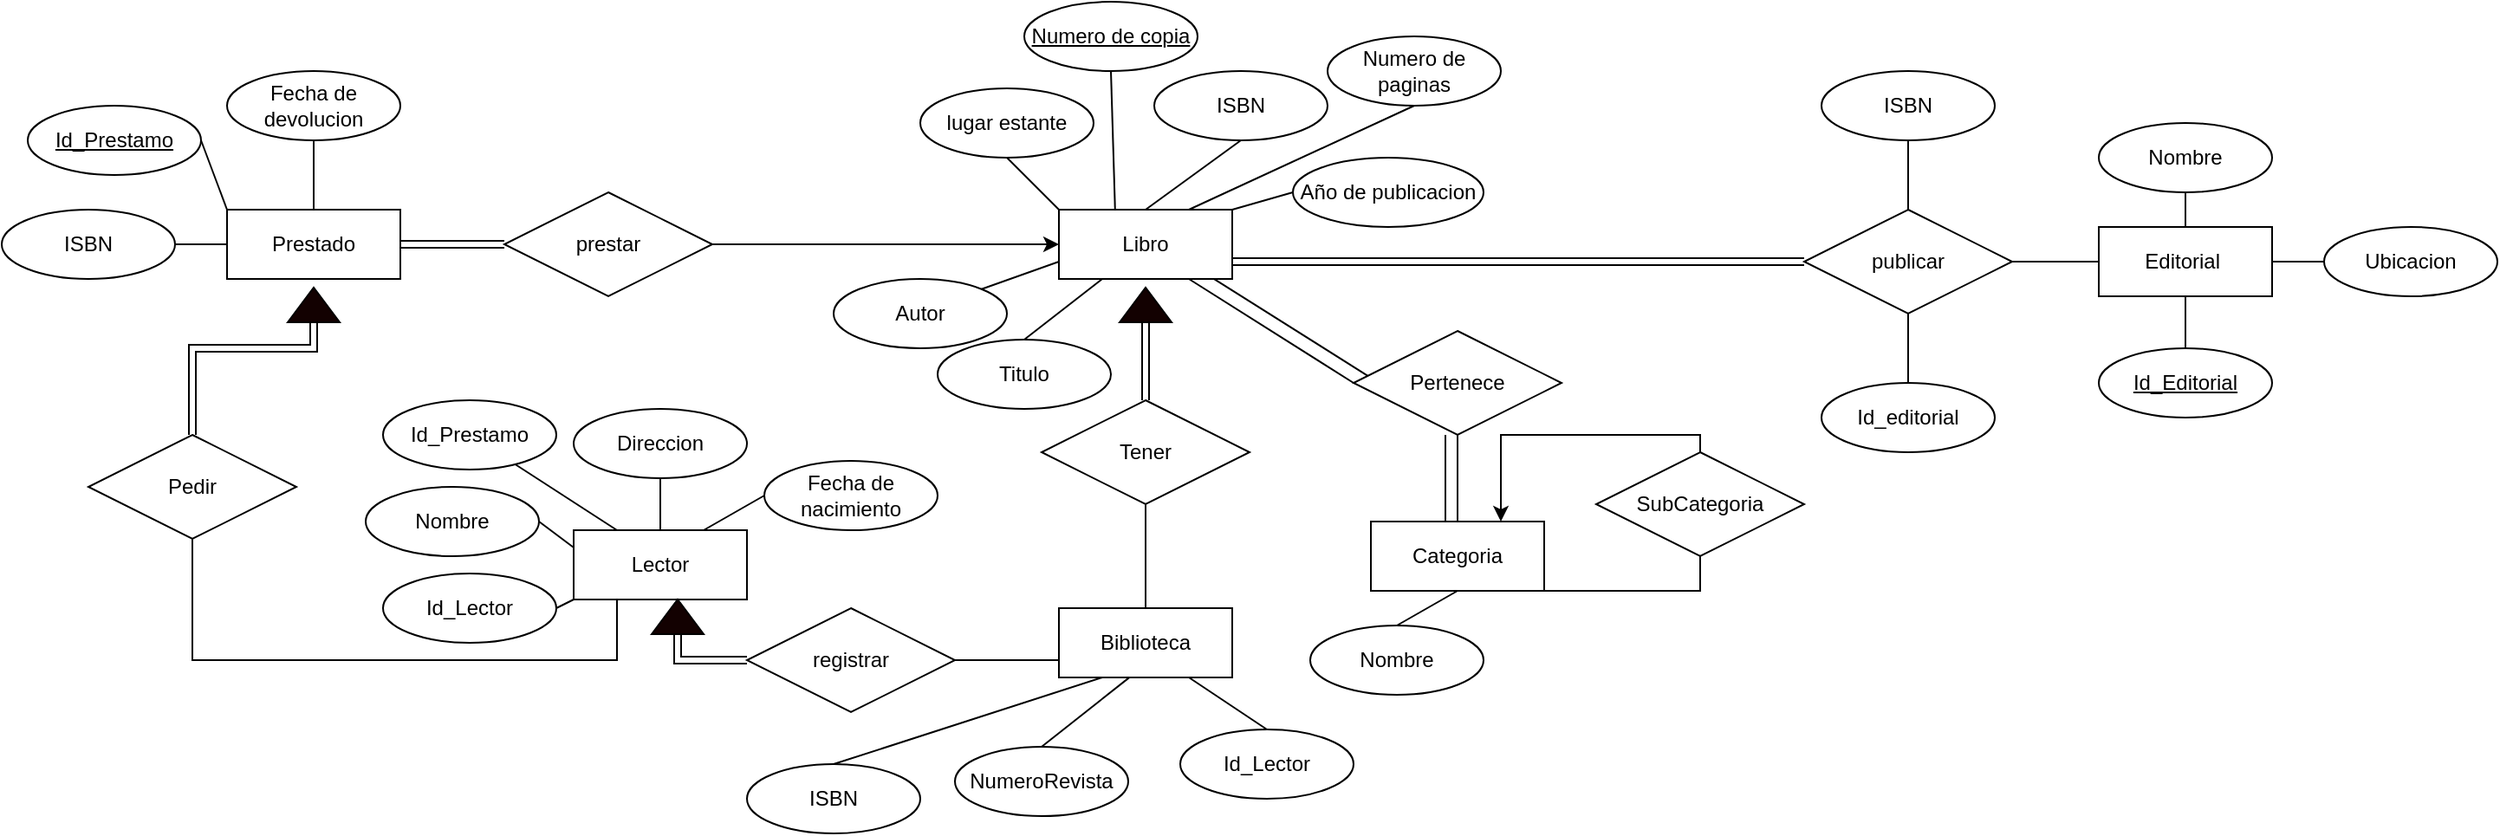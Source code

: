 <mxfile version="24.0.4" type="device">
  <diagram id="R2lEEEUBdFMjLlhIrx00" name="Page-1">
    <mxGraphModel dx="2284" dy="795" grid="1" gridSize="10" guides="1" tooltips="1" connect="1" arrows="1" fold="1" page="1" pageScale="1" pageWidth="850" pageHeight="1100" math="0" shadow="0" extFonts="Permanent Marker^https://fonts.googleapis.com/css?family=Permanent+Marker">
      <root>
        <mxCell id="0" />
        <mxCell id="1" parent="0" />
        <mxCell id="weiZbGKPLra64Cymewj_-1" value="Libro" style="whiteSpace=wrap;html=1;align=center;" parent="1" vertex="1">
          <mxGeometry x="170" y="130" width="100" height="40" as="geometry" />
        </mxCell>
        <mxCell id="weiZbGKPLra64Cymewj_-2" value="Titulo" style="ellipse;whiteSpace=wrap;html=1;align=center;" parent="1" vertex="1">
          <mxGeometry x="100" y="205" width="100" height="40" as="geometry" />
        </mxCell>
        <mxCell id="weiZbGKPLra64Cymewj_-4" value="Año de publicacion" style="ellipse;whiteSpace=wrap;html=1;align=center;" parent="1" vertex="1">
          <mxGeometry x="305" y="100" width="110" height="40" as="geometry" />
        </mxCell>
        <mxCell id="weiZbGKPLra64Cymewj_-5" value="ISBN" style="ellipse;whiteSpace=wrap;html=1;align=center;" parent="1" vertex="1">
          <mxGeometry x="225" y="50" width="100" height="40" as="geometry" />
        </mxCell>
        <mxCell id="weiZbGKPLra64Cymewj_-6" value="lugar estante" style="ellipse;whiteSpace=wrap;html=1;align=center;" parent="1" vertex="1">
          <mxGeometry x="90" y="60" width="100" height="40" as="geometry" />
        </mxCell>
        <mxCell id="weiZbGKPLra64Cymewj_-7" value="Autor" style="ellipse;whiteSpace=wrap;html=1;align=center;" parent="1" vertex="1">
          <mxGeometry x="40" y="170" width="100" height="40" as="geometry" />
        </mxCell>
        <mxCell id="weiZbGKPLra64Cymewj_-8" value="Numero de paginas" style="ellipse;whiteSpace=wrap;html=1;align=center;" parent="1" vertex="1">
          <mxGeometry x="325" y="30" width="100" height="40" as="geometry" />
        </mxCell>
        <mxCell id="weiZbGKPLra64Cymewj_-9" value="" style="endArrow=none;html=1;rounded=0;entryX=0.5;entryY=1;entryDx=0;entryDy=0;exitX=0.324;exitY=-0.005;exitDx=0;exitDy=0;exitPerimeter=0;" parent="1" source="weiZbGKPLra64Cymewj_-1" target="weiZbGKPLra64Cymewj_-34" edge="1">
          <mxGeometry width="50" height="50" relative="1" as="geometry">
            <mxPoint x="150" y="160" as="sourcePoint" />
            <mxPoint x="220" y="110" as="targetPoint" />
          </mxGeometry>
        </mxCell>
        <mxCell id="weiZbGKPLra64Cymewj_-11" value="" style="endArrow=none;html=1;rounded=0;entryX=0.5;entryY=1;entryDx=0;entryDy=0;exitX=0;exitY=0;exitDx=0;exitDy=0;" parent="1" source="weiZbGKPLra64Cymewj_-1" target="weiZbGKPLra64Cymewj_-6" edge="1">
          <mxGeometry width="50" height="50" relative="1" as="geometry">
            <mxPoint x="110" y="185" as="sourcePoint" />
            <mxPoint x="160" y="135" as="targetPoint" />
          </mxGeometry>
        </mxCell>
        <mxCell id="weiZbGKPLra64Cymewj_-13" value="" style="endArrow=none;html=1;rounded=0;exitX=1;exitY=0;exitDx=0;exitDy=0;entryX=0;entryY=0.75;entryDx=0;entryDy=0;" parent="1" source="weiZbGKPLra64Cymewj_-7" target="weiZbGKPLra64Cymewj_-1" edge="1">
          <mxGeometry width="50" height="50" relative="1" as="geometry">
            <mxPoint x="165" y="230" as="sourcePoint" />
            <mxPoint x="215" y="180" as="targetPoint" />
          </mxGeometry>
        </mxCell>
        <mxCell id="weiZbGKPLra64Cymewj_-14" value="" style="endArrow=none;html=1;rounded=0;exitX=0.5;exitY=0;exitDx=0;exitDy=0;entryX=0.25;entryY=1;entryDx=0;entryDy=0;" parent="1" source="weiZbGKPLra64Cymewj_-2" target="weiZbGKPLra64Cymewj_-1" edge="1">
          <mxGeometry width="50" height="50" relative="1" as="geometry">
            <mxPoint x="140" y="310" as="sourcePoint" />
            <mxPoint x="190" y="260" as="targetPoint" />
          </mxGeometry>
        </mxCell>
        <mxCell id="weiZbGKPLra64Cymewj_-16" value="Editorial&amp;nbsp;" style="whiteSpace=wrap;html=1;align=center;" parent="1" vertex="1">
          <mxGeometry x="770" y="140" width="100" height="40" as="geometry" />
        </mxCell>
        <mxCell id="weiZbGKPLra64Cymewj_-17" value="Nombre" style="ellipse;whiteSpace=wrap;html=1;align=center;" parent="1" vertex="1">
          <mxGeometry x="770" y="80" width="100" height="40" as="geometry" />
        </mxCell>
        <mxCell id="weiZbGKPLra64Cymewj_-18" value="Ubicacion" style="ellipse;whiteSpace=wrap;html=1;align=center;" parent="1" vertex="1">
          <mxGeometry x="900" y="140" width="100" height="40" as="geometry" />
        </mxCell>
        <mxCell id="weiZbGKPLra64Cymewj_-20" value="" style="endArrow=none;html=1;rounded=0;exitX=0;exitY=0.5;exitDx=0;exitDy=0;entryX=1;entryY=0.5;entryDx=0;entryDy=0;" parent="1" source="weiZbGKPLra64Cymewj_-18" target="weiZbGKPLra64Cymewj_-16" edge="1">
          <mxGeometry width="50" height="50" relative="1" as="geometry">
            <mxPoint x="880" y="210" as="sourcePoint" />
            <mxPoint x="790" y="100" as="targetPoint" />
          </mxGeometry>
        </mxCell>
        <mxCell id="weiZbGKPLra64Cymewj_-22" value="Lector" style="whiteSpace=wrap;html=1;align=center;" parent="1" vertex="1">
          <mxGeometry x="-110" y="315" width="100" height="40" as="geometry" />
        </mxCell>
        <mxCell id="weiZbGKPLra64Cymewj_-23" value="Fecha de nacimiento" style="ellipse;whiteSpace=wrap;html=1;align=center;" parent="1" vertex="1">
          <mxGeometry y="275" width="100" height="40" as="geometry" />
        </mxCell>
        <mxCell id="weiZbGKPLra64Cymewj_-24" value="Direccion" style="ellipse;whiteSpace=wrap;html=1;align=center;" parent="1" vertex="1">
          <mxGeometry x="-110" y="245" width="100" height="40" as="geometry" />
        </mxCell>
        <mxCell id="weiZbGKPLra64Cymewj_-25" value="Nombre" style="ellipse;whiteSpace=wrap;html=1;align=center;" parent="1" vertex="1">
          <mxGeometry x="-230" y="290" width="100" height="40" as="geometry" />
        </mxCell>
        <mxCell id="weiZbGKPLra64Cymewj_-26" value="Id_Lector" style="ellipse;whiteSpace=wrap;html=1;align=center;" parent="1" vertex="1">
          <mxGeometry x="-220" y="340" width="100" height="40" as="geometry" />
        </mxCell>
        <mxCell id="weiZbGKPLra64Cymewj_-27" value="" style="endArrow=none;html=1;rounded=0;entryX=0.5;entryY=1;entryDx=0;entryDy=0;exitX=0.5;exitY=0;exitDx=0;exitDy=0;" parent="1" source="weiZbGKPLra64Cymewj_-22" target="weiZbGKPLra64Cymewj_-24" edge="1">
          <mxGeometry width="50" height="50" relative="1" as="geometry">
            <mxPoint x="-120" y="325" as="sourcePoint" />
            <mxPoint x="-70" y="275" as="targetPoint" />
          </mxGeometry>
        </mxCell>
        <mxCell id="weiZbGKPLra64Cymewj_-28" value="" style="endArrow=none;html=1;rounded=0;exitX=0;exitY=0.5;exitDx=0;exitDy=0;entryX=0.75;entryY=0;entryDx=0;entryDy=0;" parent="1" source="weiZbGKPLra64Cymewj_-23" target="weiZbGKPLra64Cymewj_-22" edge="1">
          <mxGeometry width="50" height="50" relative="1" as="geometry">
            <mxPoint x="50" y="275" as="sourcePoint" />
            <mxPoint x="100" y="225" as="targetPoint" />
          </mxGeometry>
        </mxCell>
        <mxCell id="weiZbGKPLra64Cymewj_-29" value="" style="endArrow=none;html=1;rounded=0;exitX=1;exitY=0.5;exitDx=0;exitDy=0;entryX=0;entryY=0.25;entryDx=0;entryDy=0;" parent="1" source="weiZbGKPLra64Cymewj_-25" target="weiZbGKPLra64Cymewj_-22" edge="1">
          <mxGeometry width="50" height="50" relative="1" as="geometry">
            <mxPoint x="50" y="275" as="sourcePoint" />
            <mxPoint x="100" y="225" as="targetPoint" />
          </mxGeometry>
        </mxCell>
        <mxCell id="weiZbGKPLra64Cymewj_-30" value="" style="endArrow=none;html=1;rounded=0;exitX=1;exitY=0.5;exitDx=0;exitDy=0;entryX=0;entryY=1;entryDx=0;entryDy=0;" parent="1" source="weiZbGKPLra64Cymewj_-26" target="weiZbGKPLra64Cymewj_-22" edge="1">
          <mxGeometry width="50" height="50" relative="1" as="geometry">
            <mxPoint x="-90" y="365" as="sourcePoint" />
            <mxPoint x="-40" y="315" as="targetPoint" />
          </mxGeometry>
        </mxCell>
        <mxCell id="weiZbGKPLra64Cymewj_-31" value="Biblioteca" style="whiteSpace=wrap;html=1;align=center;" parent="1" vertex="1">
          <mxGeometry x="170" y="360" width="100" height="40" as="geometry" />
        </mxCell>
        <mxCell id="weiZbGKPLra64Cymewj_-34" value="Numero de copia" style="ellipse;whiteSpace=wrap;html=1;align=center;fontStyle=4;" parent="1" vertex="1">
          <mxGeometry x="150" y="10" width="100" height="40" as="geometry" />
        </mxCell>
        <mxCell id="weiZbGKPLra64Cymewj_-35" value="Tener" style="shape=rhombus;perimeter=rhombusPerimeter;whiteSpace=wrap;html=1;align=center;" parent="1" vertex="1">
          <mxGeometry x="160" y="240" width="120" height="60" as="geometry" />
        </mxCell>
        <mxCell id="weiZbGKPLra64Cymewj_-36" value="" style="endArrow=none;html=1;rounded=0;entryX=0.5;entryY=1;entryDx=0;entryDy=0;exitX=0.5;exitY=0;exitDx=0;exitDy=0;" parent="1" source="weiZbGKPLra64Cymewj_-31" target="weiZbGKPLra64Cymewj_-35" edge="1">
          <mxGeometry width="50" height="50" relative="1" as="geometry">
            <mxPoint x="228" y="360" as="sourcePoint" />
            <mxPoint x="510" y="310" as="targetPoint" />
          </mxGeometry>
        </mxCell>
        <mxCell id="weiZbGKPLra64Cymewj_-47" value="" style="endArrow=classic;html=1;rounded=0;shape=link;" parent="1" edge="1">
          <mxGeometry width="50" height="50" relative="1" as="geometry">
            <mxPoint x="220" y="240" as="sourcePoint" />
            <mxPoint x="220" y="190" as="targetPoint" />
          </mxGeometry>
        </mxCell>
        <mxCell id="weiZbGKPLra64Cymewj_-48" value="" style="triangle;whiteSpace=wrap;html=1;rotation=-90;fillColor=#130101;" parent="1" vertex="1">
          <mxGeometry x="210" y="170" width="20" height="30" as="geometry" />
        </mxCell>
        <mxCell id="weiZbGKPLra64Cymewj_-50" value="ISBN" style="ellipse;whiteSpace=wrap;html=1;align=center;" parent="1" vertex="1">
          <mxGeometry x="-10" y="450" width="100" height="40" as="geometry" />
        </mxCell>
        <mxCell id="weiZbGKPLra64Cymewj_-51" value="" style="endArrow=none;html=1;rounded=0;exitX=0.5;exitY=0;exitDx=0;exitDy=0;entryX=0.25;entryY=1;entryDx=0;entryDy=0;" parent="1" source="weiZbGKPLra64Cymewj_-50" target="weiZbGKPLra64Cymewj_-31" edge="1">
          <mxGeometry width="50" height="50" relative="1" as="geometry">
            <mxPoint x="130" y="370" as="sourcePoint" />
            <mxPoint x="180" y="320" as="targetPoint" />
          </mxGeometry>
        </mxCell>
        <mxCell id="weiZbGKPLra64Cymewj_-52" value="publicar" style="shape=rhombus;perimeter=rhombusPerimeter;whiteSpace=wrap;html=1;align=center;" parent="1" vertex="1">
          <mxGeometry x="600" y="130" width="120" height="60" as="geometry" />
        </mxCell>
        <mxCell id="weiZbGKPLra64Cymewj_-53" value="" style="endArrow=none;html=1;rounded=0;exitX=0.5;exitY=0;exitDx=0;exitDy=0;entryX=0.5;entryY=1;entryDx=0;entryDy=0;" parent="1" source="weiZbGKPLra64Cymewj_-1" target="weiZbGKPLra64Cymewj_-5" edge="1">
          <mxGeometry width="50" height="50" relative="1" as="geometry">
            <mxPoint x="275" y="100" as="sourcePoint" />
            <mxPoint x="325" y="50" as="targetPoint" />
          </mxGeometry>
        </mxCell>
        <mxCell id="weiZbGKPLra64Cymewj_-54" value="" style="endArrow=none;html=1;rounded=0;exitX=0.75;exitY=0;exitDx=0;exitDy=0;entryX=0.5;entryY=1;entryDx=0;entryDy=0;" parent="1" source="weiZbGKPLra64Cymewj_-1" target="weiZbGKPLra64Cymewj_-8" edge="1">
          <mxGeometry width="50" height="50" relative="1" as="geometry">
            <mxPoint x="440" y="190" as="sourcePoint" />
            <mxPoint x="490" y="140" as="targetPoint" />
          </mxGeometry>
        </mxCell>
        <mxCell id="weiZbGKPLra64Cymewj_-55" value="" style="endArrow=none;html=1;rounded=0;exitX=1;exitY=0;exitDx=0;exitDy=0;entryX=0;entryY=0.5;entryDx=0;entryDy=0;" parent="1" source="weiZbGKPLra64Cymewj_-1" target="weiZbGKPLra64Cymewj_-4" edge="1">
          <mxGeometry width="50" height="50" relative="1" as="geometry">
            <mxPoint x="440" y="190" as="sourcePoint" />
            <mxPoint x="490" y="140" as="targetPoint" />
          </mxGeometry>
        </mxCell>
        <mxCell id="weiZbGKPLra64Cymewj_-57" value="" style="endArrow=none;html=1;rounded=0;entryX=0;entryY=0.5;entryDx=0;entryDy=0;exitX=1;exitY=0.5;exitDx=0;exitDy=0;" parent="1" source="weiZbGKPLra64Cymewj_-52" target="weiZbGKPLra64Cymewj_-16" edge="1">
          <mxGeometry width="50" height="50" relative="1" as="geometry">
            <mxPoint x="625" y="180" as="sourcePoint" />
            <mxPoint x="675" y="130" as="targetPoint" />
          </mxGeometry>
        </mxCell>
        <mxCell id="weiZbGKPLra64Cymewj_-59" value="" style="endArrow=none;html=1;rounded=0;shape=link;exitX=1;exitY=0.75;exitDx=0;exitDy=0;entryX=0;entryY=0.5;entryDx=0;entryDy=0;" parent="1" source="weiZbGKPLra64Cymewj_-1" target="weiZbGKPLra64Cymewj_-52" edge="1">
          <mxGeometry width="50" height="50" relative="1" as="geometry">
            <mxPoint x="350" y="230" as="sourcePoint" />
            <mxPoint x="420" y="160" as="targetPoint" />
          </mxGeometry>
        </mxCell>
        <mxCell id="weiZbGKPLra64Cymewj_-60" value="" style="endArrow=none;html=1;rounded=0;entryX=0.5;entryY=1;entryDx=0;entryDy=0;exitX=0.5;exitY=0;exitDx=0;exitDy=0;" parent="1" source="weiZbGKPLra64Cymewj_-16" target="weiZbGKPLra64Cymewj_-17" edge="1">
          <mxGeometry width="50" height="50" relative="1" as="geometry">
            <mxPoint x="770" y="175" as="sourcePoint" />
            <mxPoint x="820" y="125" as="targetPoint" />
          </mxGeometry>
        </mxCell>
        <mxCell id="weiZbGKPLra64Cymewj_-63" value="" style="endArrow=none;html=1;rounded=0;entryX=0.5;entryY=1;entryDx=0;entryDy=0;exitX=0.5;exitY=0;exitDx=0;exitDy=0;" parent="1" source="weiZbGKPLra64Cymewj_-70" target="weiZbGKPLra64Cymewj_-52" edge="1">
          <mxGeometry width="50" height="50" relative="1" as="geometry">
            <mxPoint x="660" y="230" as="sourcePoint" />
            <mxPoint x="685" y="230" as="targetPoint" />
          </mxGeometry>
        </mxCell>
        <mxCell id="weiZbGKPLra64Cymewj_-64" value="" style="endArrow=none;html=1;rounded=0;exitX=0.5;exitY=0;exitDx=0;exitDy=0;entryX=0.5;entryY=1;entryDx=0;entryDy=0;" parent="1" source="weiZbGKPLra64Cymewj_-52" target="weiZbGKPLra64Cymewj_-65" edge="1">
          <mxGeometry width="50" height="50" relative="1" as="geometry">
            <mxPoint x="640" y="90" as="sourcePoint" />
            <mxPoint x="660" y="90" as="targetPoint" />
          </mxGeometry>
        </mxCell>
        <mxCell id="weiZbGKPLra64Cymewj_-65" value="ISBN" style="ellipse;whiteSpace=wrap;html=1;align=center;" parent="1" vertex="1">
          <mxGeometry x="610" y="50" width="100" height="40" as="geometry" />
        </mxCell>
        <mxCell id="weiZbGKPLra64Cymewj_-66" value="" style="endArrow=none;html=1;rounded=0;entryX=0.5;entryY=1;entryDx=0;entryDy=0;exitX=0.5;exitY=0;exitDx=0;exitDy=0;" parent="1" source="weiZbGKPLra64Cymewj_-68" target="weiZbGKPLra64Cymewj_-16" edge="1">
          <mxGeometry width="50" height="50" relative="1" as="geometry">
            <mxPoint x="820" y="210" as="sourcePoint" />
            <mxPoint x="860" y="220" as="targetPoint" />
          </mxGeometry>
        </mxCell>
        <mxCell id="weiZbGKPLra64Cymewj_-68" value="Id_Editorial" style="ellipse;whiteSpace=wrap;html=1;align=center;fontStyle=4;" parent="1" vertex="1">
          <mxGeometry x="770" y="210" width="100" height="40" as="geometry" />
        </mxCell>
        <mxCell id="weiZbGKPLra64Cymewj_-70" value="Id_editorial" style="ellipse;whiteSpace=wrap;html=1;align=center;" parent="1" vertex="1">
          <mxGeometry x="610" y="230" width="100" height="40" as="geometry" />
        </mxCell>
        <mxCell id="weiZbGKPLra64Cymewj_-71" value="Categoria" style="whiteSpace=wrap;html=1;align=center;" parent="1" vertex="1">
          <mxGeometry x="350" y="310" width="100" height="40" as="geometry" />
        </mxCell>
        <mxCell id="weiZbGKPLra64Cymewj_-74" value="Nombre" style="ellipse;whiteSpace=wrap;html=1;align=center;" parent="1" vertex="1">
          <mxGeometry x="315" y="370" width="100" height="40" as="geometry" />
        </mxCell>
        <mxCell id="weiZbGKPLra64Cymewj_-75" value="" style="endArrow=none;html=1;rounded=0;entryX=0.5;entryY=0;entryDx=0;entryDy=0;exitX=0.5;exitY=1;exitDx=0;exitDy=0;" parent="1" source="weiZbGKPLra64Cymewj_-71" target="weiZbGKPLra64Cymewj_-74" edge="1">
          <mxGeometry width="50" height="50" relative="1" as="geometry">
            <mxPoint x="190" y="290" as="sourcePoint" />
            <mxPoint x="240" y="240" as="targetPoint" />
          </mxGeometry>
        </mxCell>
        <mxCell id="weiZbGKPLra64Cymewj_-76" value="Pertenece" style="shape=rhombus;perimeter=rhombusPerimeter;whiteSpace=wrap;html=1;align=center;" parent="1" vertex="1">
          <mxGeometry x="340" y="200" width="120" height="60" as="geometry" />
        </mxCell>
        <mxCell id="weiZbGKPLra64Cymewj_-77" value="" style="endArrow=none;html=1;rounded=0;entryX=0.75;entryY=1;entryDx=0;entryDy=0;exitX=0;exitY=0.5;exitDx=0;exitDy=0;" parent="1" source="weiZbGKPLra64Cymewj_-76" target="weiZbGKPLra64Cymewj_-1" edge="1">
          <mxGeometry width="50" height="50" relative="1" as="geometry">
            <mxPoint x="310" y="340" as="sourcePoint" />
            <mxPoint x="360" y="290" as="targetPoint" />
          </mxGeometry>
        </mxCell>
        <mxCell id="weiZbGKPLra64Cymewj_-78" value="" style="endArrow=none;html=1;rounded=0;entryX=0.5;entryY=1;entryDx=0;entryDy=0;exitX=0.5;exitY=0;exitDx=0;exitDy=0;" parent="1" source="weiZbGKPLra64Cymewj_-71" target="weiZbGKPLra64Cymewj_-76" edge="1">
          <mxGeometry width="50" height="50" relative="1" as="geometry">
            <mxPoint x="570" y="340" as="sourcePoint" />
            <mxPoint x="620" y="290" as="targetPoint" />
          </mxGeometry>
        </mxCell>
        <mxCell id="weiZbGKPLra64Cymewj_-80" value="SubCategoria" style="shape=rhombus;perimeter=rhombusPerimeter;whiteSpace=wrap;html=1;align=center;" parent="1" vertex="1">
          <mxGeometry x="480" y="270" width="120" height="60" as="geometry" />
        </mxCell>
        <mxCell id="weiZbGKPLra64Cymewj_-83" value="" style="endArrow=classic;html=1;rounded=0;exitX=0.5;exitY=0;exitDx=0;exitDy=0;entryX=0.75;entryY=0;entryDx=0;entryDy=0;" parent="1" source="weiZbGKPLra64Cymewj_-80" target="weiZbGKPLra64Cymewj_-71" edge="1">
          <mxGeometry width="50" height="50" relative="1" as="geometry">
            <mxPoint x="440" y="330" as="sourcePoint" />
            <mxPoint x="490" y="280" as="targetPoint" />
            <Array as="points">
              <mxPoint x="540" y="260" />
              <mxPoint x="425" y="260" />
            </Array>
          </mxGeometry>
        </mxCell>
        <mxCell id="weiZbGKPLra64Cymewj_-84" value="" style="endArrow=none;html=1;rounded=0;exitX=1;exitY=1;exitDx=0;exitDy=0;entryX=0.5;entryY=1;entryDx=0;entryDy=0;" parent="1" source="weiZbGKPLra64Cymewj_-71" target="weiZbGKPLra64Cymewj_-80" edge="1">
          <mxGeometry width="50" height="50" relative="1" as="geometry">
            <mxPoint x="500" y="420" as="sourcePoint" />
            <mxPoint x="540" y="340" as="targetPoint" />
            <Array as="points">
              <mxPoint x="540" y="350" />
            </Array>
          </mxGeometry>
        </mxCell>
        <mxCell id="weiZbGKPLra64Cymewj_-85" value="registrar" style="shape=rhombus;perimeter=rhombusPerimeter;whiteSpace=wrap;html=1;align=center;" parent="1" vertex="1">
          <mxGeometry x="-10" y="360" width="120" height="60" as="geometry" />
        </mxCell>
        <mxCell id="weiZbGKPLra64Cymewj_-86" value="" style="endArrow=none;html=1;rounded=0;exitX=1;exitY=0.5;exitDx=0;exitDy=0;entryX=0;entryY=0.75;entryDx=0;entryDy=0;" parent="1" source="weiZbGKPLra64Cymewj_-85" target="weiZbGKPLra64Cymewj_-31" edge="1">
          <mxGeometry width="50" height="50" relative="1" as="geometry">
            <mxPoint x="190" y="370" as="sourcePoint" />
            <mxPoint x="240" y="320" as="targetPoint" />
          </mxGeometry>
        </mxCell>
        <mxCell id="weiZbGKPLra64Cymewj_-88" value="Id_Lector" style="ellipse;whiteSpace=wrap;html=1;align=center;" parent="1" vertex="1">
          <mxGeometry x="240" y="430" width="100" height="40" as="geometry" />
        </mxCell>
        <mxCell id="weiZbGKPLra64Cymewj_-89" value="" style="endArrow=none;html=1;rounded=0;entryX=0.75;entryY=1;entryDx=0;entryDy=0;exitX=0.5;exitY=0;exitDx=0;exitDy=0;" parent="1" source="weiZbGKPLra64Cymewj_-88" target="weiZbGKPLra64Cymewj_-31" edge="1">
          <mxGeometry width="50" height="50" relative="1" as="geometry">
            <mxPoint x="190" y="370" as="sourcePoint" />
            <mxPoint x="240" y="320" as="targetPoint" />
          </mxGeometry>
        </mxCell>
        <mxCell id="weiZbGKPLra64Cymewj_-90" value="Prestado" style="whiteSpace=wrap;html=1;align=center;" parent="1" vertex="1">
          <mxGeometry x="-310" y="130" width="100" height="40" as="geometry" />
        </mxCell>
        <mxCell id="weiZbGKPLra64Cymewj_-91" value="Fecha de devolucion" style="ellipse;whiteSpace=wrap;html=1;align=center;" parent="1" vertex="1">
          <mxGeometry x="-310" y="50" width="100" height="40" as="geometry" />
        </mxCell>
        <mxCell id="weiZbGKPLra64Cymewj_-92" value="" style="endArrow=none;html=1;rounded=0;exitX=0.5;exitY=0;exitDx=0;exitDy=0;entryX=0.5;entryY=1;entryDx=0;entryDy=0;" parent="1" source="weiZbGKPLra64Cymewj_-90" target="weiZbGKPLra64Cymewj_-91" edge="1">
          <mxGeometry width="50" height="50" relative="1" as="geometry">
            <mxPoint x="-150" y="130" as="sourcePoint" />
            <mxPoint x="-100" y="80" as="targetPoint" />
          </mxGeometry>
        </mxCell>
        <mxCell id="weiZbGKPLra64Cymewj_-93" value="prestar" style="shape=rhombus;perimeter=rhombusPerimeter;whiteSpace=wrap;html=1;align=center;" parent="1" vertex="1">
          <mxGeometry x="-150" y="120" width="120" height="60" as="geometry" />
        </mxCell>
        <mxCell id="weiZbGKPLra64Cymewj_-94" value="" style="endArrow=none;html=1;rounded=0;exitX=1;exitY=0.5;exitDx=0;exitDy=0;entryX=0;entryY=0.5;entryDx=0;entryDy=0;shape=link;" parent="1" source="weiZbGKPLra64Cymewj_-90" target="weiZbGKPLra64Cymewj_-93" edge="1">
          <mxGeometry width="50" height="50" relative="1" as="geometry">
            <mxPoint x="-200" y="320" as="sourcePoint" />
            <mxPoint x="-150" y="270" as="targetPoint" />
          </mxGeometry>
        </mxCell>
        <mxCell id="weiZbGKPLra64Cymewj_-95" value="" style="endArrow=classic;html=1;rounded=0;exitX=1;exitY=0.5;exitDx=0;exitDy=0;entryX=0;entryY=0.5;entryDx=0;entryDy=0;" parent="1" source="weiZbGKPLra64Cymewj_-93" target="weiZbGKPLra64Cymewj_-1" edge="1">
          <mxGeometry width="50" height="50" relative="1" as="geometry">
            <mxPoint x="-200" y="320" as="sourcePoint" />
            <mxPoint x="160" y="140" as="targetPoint" />
          </mxGeometry>
        </mxCell>
        <mxCell id="weiZbGKPLra64Cymewj_-96" value="ISBN" style="ellipse;whiteSpace=wrap;html=1;align=center;" parent="1" vertex="1">
          <mxGeometry x="-440" y="130" width="100" height="40" as="geometry" />
        </mxCell>
        <mxCell id="weiZbGKPLra64Cymewj_-97" value="" style="endArrow=none;html=1;rounded=0;exitX=1;exitY=0.5;exitDx=0;exitDy=0;entryX=0;entryY=0.5;entryDx=0;entryDy=0;" parent="1" source="weiZbGKPLra64Cymewj_-96" target="weiZbGKPLra64Cymewj_-90" edge="1">
          <mxGeometry width="50" height="50" relative="1" as="geometry">
            <mxPoint x="-350" y="125" as="sourcePoint" />
            <mxPoint x="-300" y="75" as="targetPoint" />
          </mxGeometry>
        </mxCell>
        <mxCell id="weiZbGKPLra64Cymewj_-98" value="Pedir" style="shape=rhombus;perimeter=rhombusPerimeter;whiteSpace=wrap;html=1;align=center;" parent="1" vertex="1">
          <mxGeometry x="-390" y="260" width="120" height="60" as="geometry" />
        </mxCell>
        <mxCell id="weiZbGKPLra64Cymewj_-99" value="" style="endArrow=none;html=1;rounded=0;entryX=0.5;entryY=1;entryDx=0;entryDy=0;exitX=0.25;exitY=1;exitDx=0;exitDy=0;" parent="1" source="weiZbGKPLra64Cymewj_-22" target="weiZbGKPLra64Cymewj_-98" edge="1">
          <mxGeometry width="50" height="50" relative="1" as="geometry">
            <mxPoint x="-360" y="440" as="sourcePoint" />
            <mxPoint x="-310" y="390" as="targetPoint" />
            <Array as="points">
              <mxPoint x="-85" y="390" />
              <mxPoint x="-330" y="390" />
              <mxPoint x="-330" y="370" />
            </Array>
          </mxGeometry>
        </mxCell>
        <mxCell id="weiZbGKPLra64Cymewj_-100" value="" style="endArrow=classic;html=1;rounded=0;exitX=0.5;exitY=0;exitDx=0;exitDy=0;shape=link;" parent="1" source="weiZbGKPLra64Cymewj_-98" edge="1">
          <mxGeometry width="50" height="50" relative="1" as="geometry">
            <mxPoint x="-355" y="230" as="sourcePoint" />
            <mxPoint x="-260" y="190" as="targetPoint" />
            <Array as="points">
              <mxPoint x="-330" y="210" />
              <mxPoint x="-260" y="210" />
            </Array>
          </mxGeometry>
        </mxCell>
        <mxCell id="weiZbGKPLra64Cymewj_-101" value="" style="endArrow=none;html=1;rounded=0;exitX=0.25;exitY=0;exitDx=0;exitDy=0;" parent="1" source="weiZbGKPLra64Cymewj_-22" target="weiZbGKPLra64Cymewj_-104" edge="1">
          <mxGeometry width="50" height="50" relative="1" as="geometry">
            <mxPoint x="-140" y="275" as="sourcePoint" />
            <mxPoint x="-140" y="270" as="targetPoint" />
          </mxGeometry>
        </mxCell>
        <mxCell id="weiZbGKPLra64Cymewj_-102" value="" style="endArrow=none;html=1;rounded=0;entryX=0;entryY=0;entryDx=0;entryDy=0;exitX=1;exitY=0.5;exitDx=0;exitDy=0;" parent="1" source="weiZbGKPLra64Cymewj_-103" target="weiZbGKPLra64Cymewj_-90" edge="1">
          <mxGeometry width="50" height="50" relative="1" as="geometry">
            <mxPoint x="-360" y="90" as="sourcePoint" />
            <mxPoint x="-340" y="80" as="targetPoint" />
          </mxGeometry>
        </mxCell>
        <mxCell id="weiZbGKPLra64Cymewj_-103" value="Id_Prestamo" style="ellipse;whiteSpace=wrap;html=1;align=center;fontStyle=4;" parent="1" vertex="1">
          <mxGeometry x="-425" y="70" width="100" height="40" as="geometry" />
        </mxCell>
        <mxCell id="weiZbGKPLra64Cymewj_-104" value="Id_Prestamo" style="ellipse;whiteSpace=wrap;html=1;align=center;" parent="1" vertex="1">
          <mxGeometry x="-220" y="240" width="100" height="40" as="geometry" />
        </mxCell>
        <mxCell id="weiZbGKPLra64Cymewj_-132" value="" style="endArrow=none;html=1;rounded=0;entryX=0.404;entryY=1.005;entryDx=0;entryDy=0;entryPerimeter=0;exitX=0.5;exitY=0;exitDx=0;exitDy=0;" parent="1" source="weiZbGKPLra64Cymewj_-134" target="weiZbGKPLra64Cymewj_-31" edge="1">
          <mxGeometry width="50" height="50" relative="1" as="geometry">
            <mxPoint x="140" y="480" as="sourcePoint" />
            <mxPoint x="250" y="410" as="targetPoint" />
          </mxGeometry>
        </mxCell>
        <mxCell id="weiZbGKPLra64Cymewj_-134" value="NumeroRevista" style="ellipse;whiteSpace=wrap;html=1;align=center;" parent="1" vertex="1">
          <mxGeometry x="110" y="440" width="100" height="40" as="geometry" />
        </mxCell>
        <mxCell id="9Fltv7OR4iHCxFBWcwns-1" value="" style="endArrow=none;html=1;rounded=0;exitX=0.892;exitY=0.995;exitDx=0;exitDy=0;exitPerimeter=0;entryX=0.067;entryY=0.43;entryDx=0;entryDy=0;entryPerimeter=0;" parent="1" source="weiZbGKPLra64Cymewj_-1" target="weiZbGKPLra64Cymewj_-76" edge="1">
          <mxGeometry width="50" height="50" relative="1" as="geometry">
            <mxPoint x="325" y="215" as="sourcePoint" />
            <mxPoint x="375" y="165" as="targetPoint" />
          </mxGeometry>
        </mxCell>
        <mxCell id="9Fltv7OR4iHCxFBWcwns-2" value="" style="endArrow=none;html=1;rounded=0;" parent="1" edge="1">
          <mxGeometry width="50" height="50" relative="1" as="geometry">
            <mxPoint x="393" y="310" as="sourcePoint" />
            <mxPoint x="393" y="260" as="targetPoint" />
          </mxGeometry>
        </mxCell>
        <mxCell id="9Fltv7OR4iHCxFBWcwns-13" value="" style="shape=link;endArrow=classic;html=1;rounded=0;endWidth=24;exitX=0;exitY=0.5;exitDx=0;exitDy=0;fillColor=#dae8fc;strokeColor=#000000;" parent="1" source="9Fltv7OR4iHCxFBWcwns-17" edge="1">
          <mxGeometry width="50" height="50" relative="1" as="geometry">
            <mxPoint x="-90" y="430" as="sourcePoint" />
            <mxPoint x="-50" y="370" as="targetPoint" />
            <Array as="points" />
          </mxGeometry>
        </mxCell>
        <mxCell id="9Fltv7OR4iHCxFBWcwns-18" value="" style="shape=link;endArrow=classic;html=1;rounded=0;endWidth=24;exitX=0;exitY=0.5;exitDx=0;exitDy=0;fillColor=#dae8fc;strokeColor=#000000;" parent="1" source="weiZbGKPLra64Cymewj_-85" target="9Fltv7OR4iHCxFBWcwns-17" edge="1">
          <mxGeometry width="50" height="50" relative="1" as="geometry">
            <mxPoint x="-10" y="390" as="sourcePoint" />
            <mxPoint x="-50" y="370" as="targetPoint" />
            <Array as="points">
              <mxPoint x="-30" y="390" />
              <mxPoint x="-50" y="390" />
            </Array>
          </mxGeometry>
        </mxCell>
        <mxCell id="9Fltv7OR4iHCxFBWcwns-17" value="" style="triangle;whiteSpace=wrap;html=1;rotation=-90;fillColor=#130101;" parent="1" vertex="1">
          <mxGeometry x="-60" y="350" width="20" height="30" as="geometry" />
        </mxCell>
        <mxCell id="9Fltv7OR4iHCxFBWcwns-20" value="" style="triangle;whiteSpace=wrap;html=1;rotation=-90;fillColor=#130101;" parent="1" vertex="1">
          <mxGeometry x="-270" y="170" width="20" height="30" as="geometry" />
        </mxCell>
      </root>
    </mxGraphModel>
  </diagram>
</mxfile>
